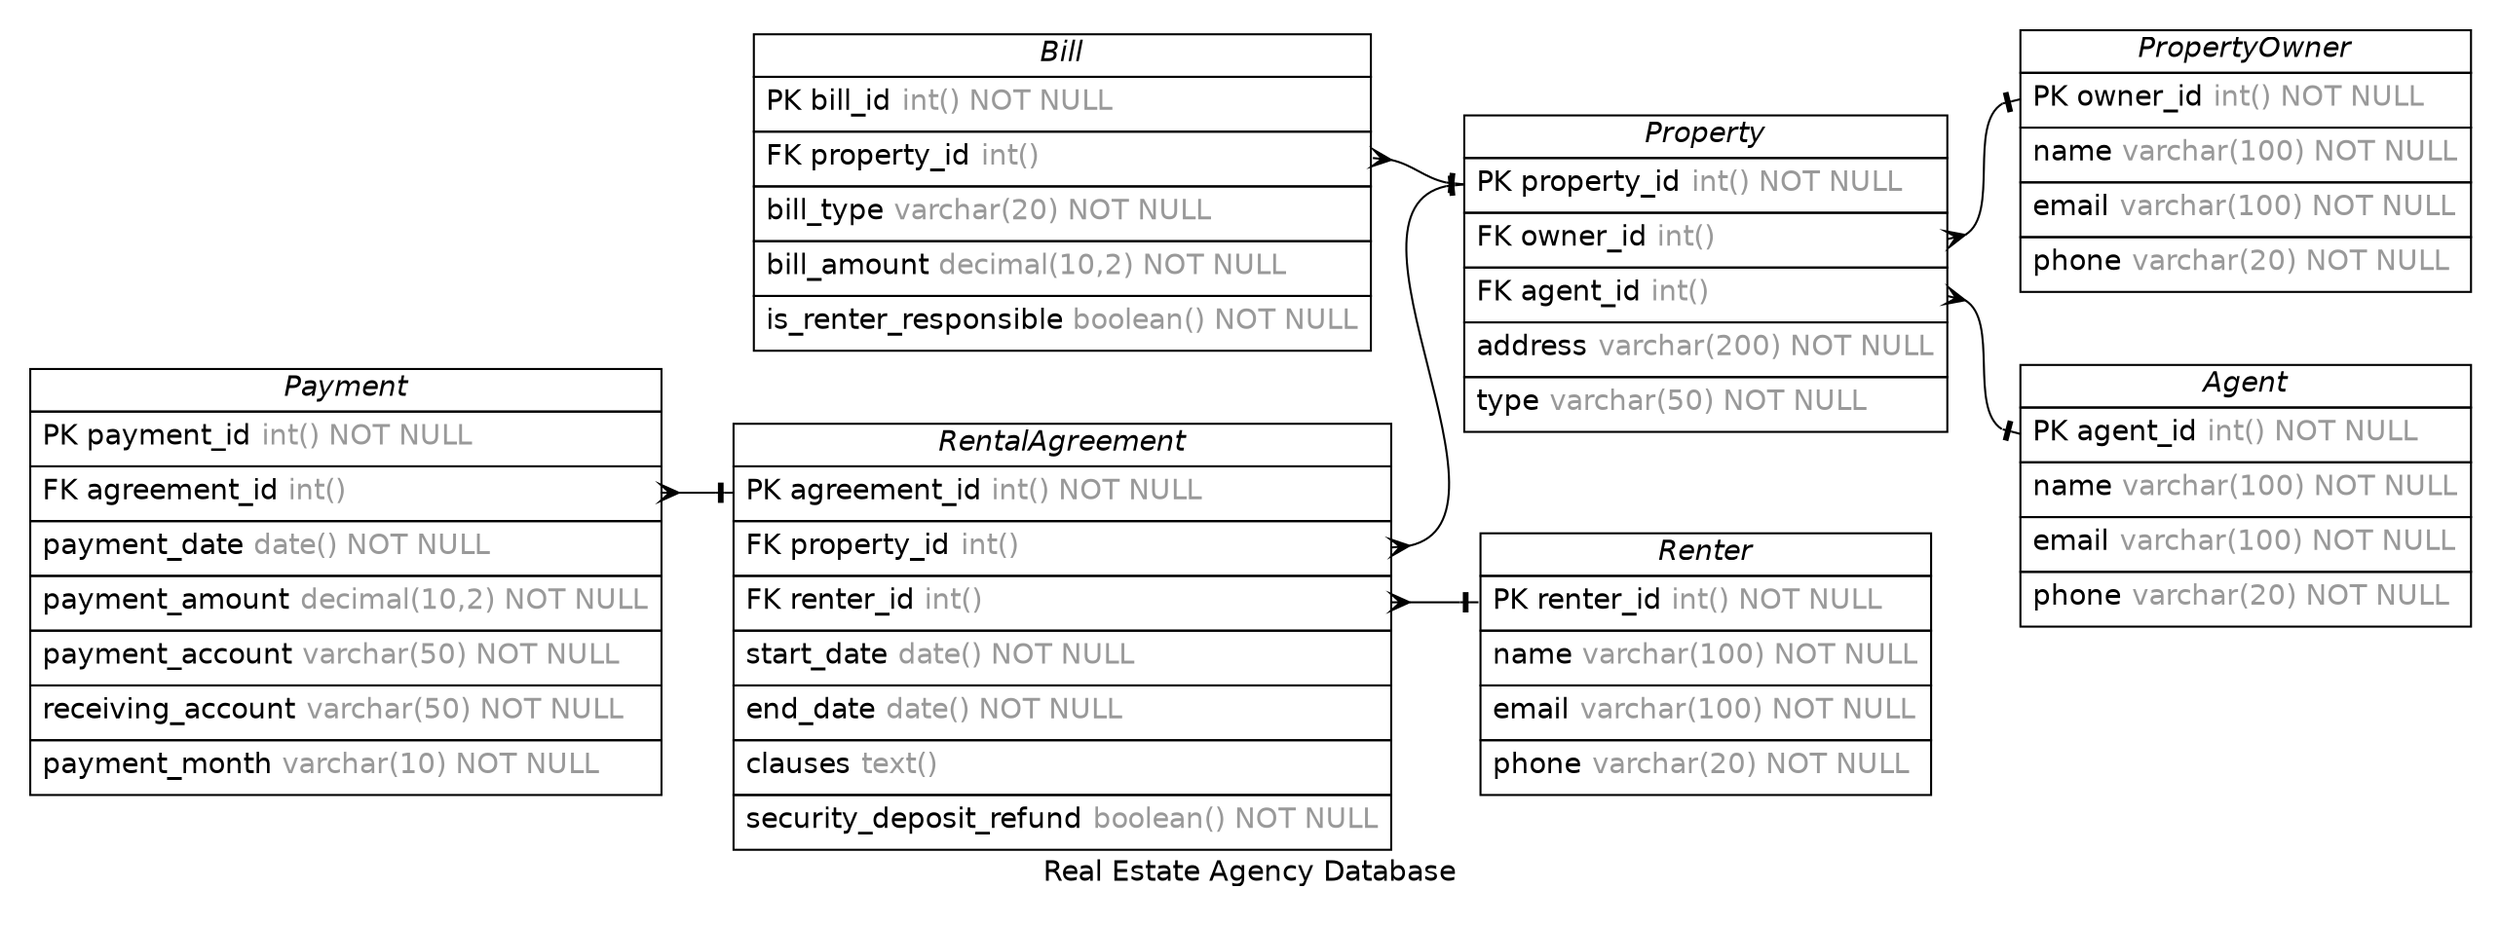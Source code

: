 /* created with ERDot < https://github.com/ehne/ERDot > */
digraph G {
    graph [
        nodesep=0.5;
        rankdir="LR";
        concentrate=true;
        splines="spline";
        fontname="Helvetica";
        pad="0.2,0.2",
        label="Real Estate Agency Database",
        
    ];
    
    node [shape=plain, fontname="Helvetica"];
    edge [
        dir=both,
        fontsize=12,
        arrowsize=0.9,
        penwidth=1.0,
        labelangle=32,
        labeldistance=1.8,
        fontname="Helvetica"
    ];
    
    "Agent" [ label=<
        <table border="0" cellborder="1" cellspacing="0" >
        <tr><td><i>Agent</i></td></tr>
        <tr><td port="agent_id" align="left" cellpadding="5">PK agent_id <font color="grey60">int() NOT NULL</font></td></tr>
        <tr><td port="name" align="left" cellpadding="5">name <font color="grey60">varchar(100) NOT NULL</font></td></tr>
        <tr><td port="email" align="left" cellpadding="5">email <font color="grey60">varchar(100) NOT NULL</font></td></tr>
        <tr><td port="phone" align="left" cellpadding="5">phone <font color="grey60">varchar(20) NOT NULL</font></td></tr>
    </table>>];
    "PropertyOwner" [ label=<
        <table border="0" cellborder="1" cellspacing="0" >
        <tr><td><i>PropertyOwner</i></td></tr>
        <tr><td port="owner_id" align="left" cellpadding="5">PK owner_id <font color="grey60">int() NOT NULL</font></td></tr>
        <tr><td port="name" align="left" cellpadding="5">name <font color="grey60">varchar(100) NOT NULL</font></td></tr>
        <tr><td port="email" align="left" cellpadding="5">email <font color="grey60">varchar(100) NOT NULL</font></td></tr>
        <tr><td port="phone" align="left" cellpadding="5">phone <font color="grey60">varchar(20) NOT NULL</font></td></tr>
    </table>>];
    "Renter" [ label=<
        <table border="0" cellborder="1" cellspacing="0" >
        <tr><td><i>Renter</i></td></tr>
        <tr><td port="renter_id" align="left" cellpadding="5">PK renter_id <font color="grey60">int() NOT NULL</font></td></tr>
        <tr><td port="name" align="left" cellpadding="5">name <font color="grey60">varchar(100) NOT NULL</font></td></tr>
        <tr><td port="email" align="left" cellpadding="5">email <font color="grey60">varchar(100) NOT NULL</font></td></tr>
        <tr><td port="phone" align="left" cellpadding="5">phone <font color="grey60">varchar(20) NOT NULL</font></td></tr>
    </table>>];
    "Property" [ label=<
        <table border="0" cellborder="1" cellspacing="0" >
        <tr><td><i>Property</i></td></tr>
        <tr><td port="property_id" align="left" cellpadding="5">PK property_id <font color="grey60">int() NOT NULL</font></td></tr>
        <tr><td port="owner_id" align="left" cellpadding="5">FK owner_id <font color="grey60">int()</font></td></tr>
        <tr><td port="agent_id" align="left" cellpadding="5">FK agent_id <font color="grey60">int()</font></td></tr>
        <tr><td port="address" align="left" cellpadding="5">address <font color="grey60">varchar(200) NOT NULL</font></td></tr>
        <tr><td port="type" align="left" cellpadding="5">type <font color="grey60">varchar(50) NOT NULL</font></td></tr>
    </table>>];
    "RentalAgreement" [ label=<
        <table border="0" cellborder="1" cellspacing="0" >
        <tr><td><i>RentalAgreement</i></td></tr>
        <tr><td port="agreement_id" align="left" cellpadding="5">PK agreement_id <font color="grey60">int() NOT NULL</font></td></tr>
        <tr><td port="property_id" align="left" cellpadding="5">FK property_id <font color="grey60">int()</font></td></tr>
        <tr><td port="renter_id" align="left" cellpadding="5">FK renter_id <font color="grey60">int()</font></td></tr>
        <tr><td port="start_date" align="left" cellpadding="5">start_date <font color="grey60">date() NOT NULL</font></td></tr>
        <tr><td port="end_date" align="left" cellpadding="5">end_date <font color="grey60">date() NOT NULL</font></td></tr>
        <tr><td port="clauses" align="left" cellpadding="5">clauses <font color="grey60">text()</font></td></tr>
        <tr><td port="security_deposit_refund" align="left" cellpadding="5">security_deposit_refund <font color="grey60">boolean() NOT NULL</font></td></tr>
    </table>>];
    "Payment" [ label=<
        <table border="0" cellborder="1" cellspacing="0" >
        <tr><td><i>Payment</i></td></tr>
        <tr><td port="payment_id" align="left" cellpadding="5">PK payment_id <font color="grey60">int() NOT NULL</font></td></tr>
        <tr><td port="agreement_id" align="left" cellpadding="5">FK agreement_id <font color="grey60">int()</font></td></tr>
        <tr><td port="payment_date" align="left" cellpadding="5">payment_date <font color="grey60">date() NOT NULL</font></td></tr>
        <tr><td port="payment_amount" align="left" cellpadding="5">payment_amount <font color="grey60">decimal(10,2) NOT NULL</font></td></tr>
        <tr><td port="payment_account" align="left" cellpadding="5">payment_account <font color="grey60">varchar(50) NOT NULL</font></td></tr>
        <tr><td port="receiving_account" align="left" cellpadding="5">receiving_account <font color="grey60">varchar(50) NOT NULL</font></td></tr>
        <tr><td port="payment_month" align="left" cellpadding="5">payment_month <font color="grey60">varchar(10) NOT NULL</font></td></tr>
    </table>>];
    "Bill" [ label=<
        <table border="0" cellborder="1" cellspacing="0" >
        <tr><td><i>Bill</i></td></tr>
        <tr><td port="bill_id" align="left" cellpadding="5">PK bill_id <font color="grey60">int() NOT NULL</font></td></tr>
        <tr><td port="property_id" align="left" cellpadding="5">FK property_id <font color="grey60">int()</font></td></tr>
        <tr><td port="bill_type" align="left" cellpadding="5">bill_type <font color="grey60">varchar(20) NOT NULL</font></td></tr>
        <tr><td port="bill_amount" align="left" cellpadding="5">bill_amount <font color="grey60">decimal(10,2) NOT NULL</font></td></tr>
        <tr><td port="is_renter_responsible" align="left" cellpadding="5">is_renter_responsible <font color="grey60">boolean() NOT NULL</font></td></tr>
    </table>>];

    
    "Property":"owner_id"->"PropertyOwner":"owner_id" [
        arrowhead=noneotee,

        arrowtail=ocrow,
    ];

    
    "Property":"agent_id"->"Agent":"agent_id" [
        arrowhead=noneotee,

        arrowtail=ocrow,
    ];

    
    "RentalAgreement":"property_id"->"Property":"property_id" [
        arrowhead=noneotee,

        arrowtail=ocrow,
    ];

    
    "RentalAgreement":"renter_id"->"Renter":"renter_id" [
        arrowhead=noneotee,

        arrowtail=ocrow,
    ];

    
    "Payment":"agreement_id"->"RentalAgreement":"agreement_id" [
        arrowhead=noneotee,

        arrowtail=ocrow,
    ];

    
    "Bill":"property_id"->"Property":"property_id" [
        arrowhead=noneotee,

        arrowtail=ocrow,
    ];



    

}
